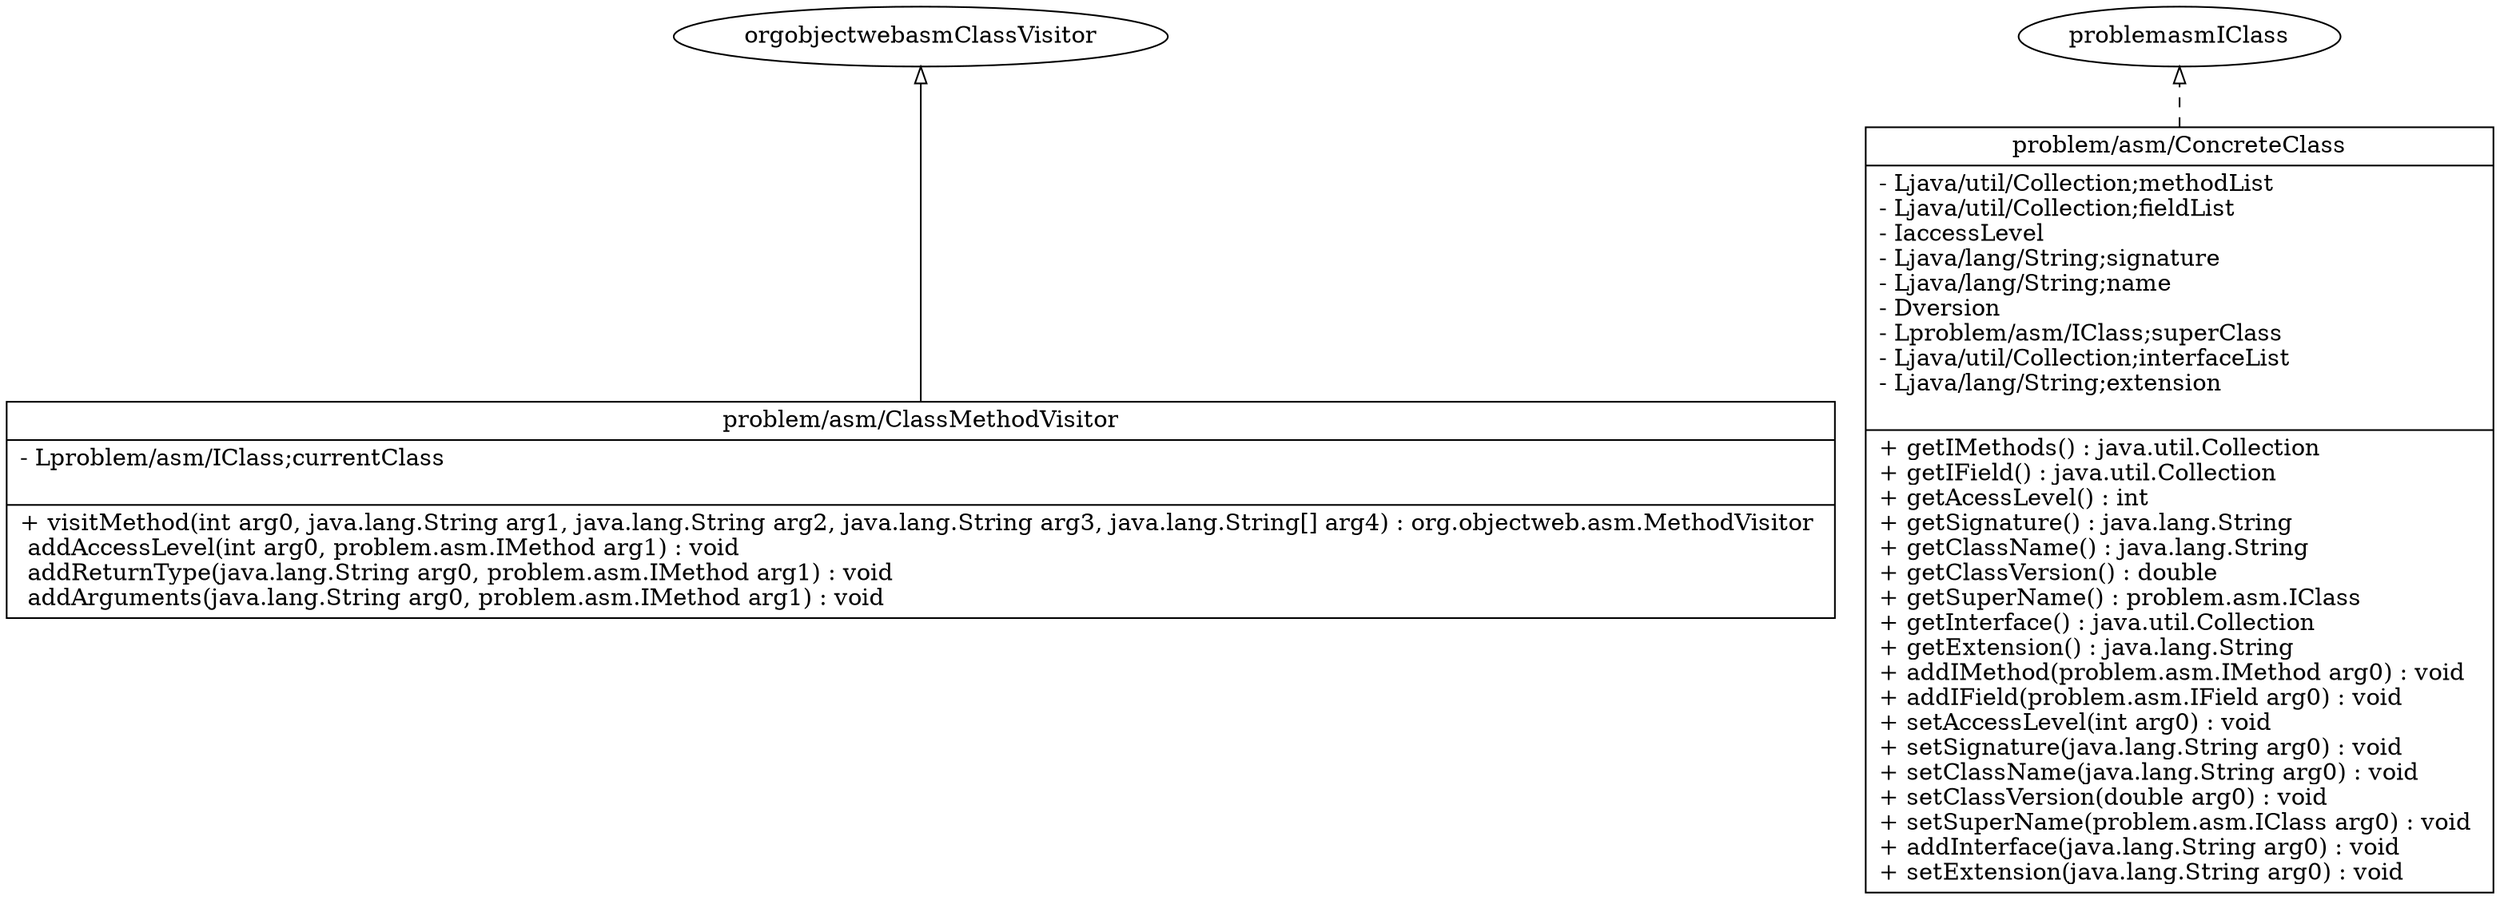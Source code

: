 digraph G {  rankdir=BT; 
 	problemasmClassMethodVisitor [ 
		shape = "record",
		label = 
			"{ problem/asm/ClassMethodVisitor
			|
			- Lproblem/asm/IClass;currentClass  \l
			\l| 
 			+ visitMethod(int arg0, java.lang.String arg1, java.lang.String arg2, java.lang.String arg3, java.lang.String[] arg4) : org.objectweb.asm.MethodVisitor \l
			 addAccessLevel(int arg0, problem.asm.IMethod arg1) : void \l
			 addReturnType(java.lang.String arg0, problem.asm.IMethod arg1) : void \l
			 addArguments(java.lang.String arg0, problem.asm.IMethod arg1) : void \l
			}" 
	]; 
	problemasmConcreteClass [ 
		shape = "record",
		label = 
			"{ problem/asm/ConcreteClass
			|
			- Ljava/util/Collection;methodList  \l
			- Ljava/util/Collection;fieldList  \l
			- IaccessLevel  \l
			- Ljava/lang/String;signature  \l
			- Ljava/lang/String;name  \l
			- Dversion  \l
			- Lproblem/asm/IClass;superClass  \l
			- Ljava/util/Collection;interfaceList  \l
			- Ljava/lang/String;extension  \l
			\l| 
 			+ getIMethods() : java.util.Collection \l
			+ getIField() : java.util.Collection \l
			+ getAcessLevel() : int \l
			+ getSignature() : java.lang.String \l
			+ getClassName() : java.lang.String \l
			+ getClassVersion() : double \l
			+ getSuperName() : problem.asm.IClass \l
			+ getInterface() : java.util.Collection \l
			+ getExtension() : java.lang.String \l
			+ addIMethod(problem.asm.IMethod arg0) : void \l
			+ addIField(problem.asm.IField arg0) : void \l
			+ setAccessLevel(int arg0) : void \l
			+ setSignature(java.lang.String arg0) : void \l
			+ setClassName(java.lang.String arg0) : void \l
			+ setClassVersion(double arg0) : void \l
			+ setSuperName(problem.asm.IClass arg0) : void \l
			+ addInterface(java.lang.String arg0) : void \l
			+ setExtension(java.lang.String arg0) : void \l
			}" 
	]; 
	problemasmClassMethodVisitor -> orgobjectwebasmClassVisitor
		[arrowhead="onormal"];
	problemasmConcreteClass -> problemasmIClass
		[arrowhead="onormal", style="dashed"];

}